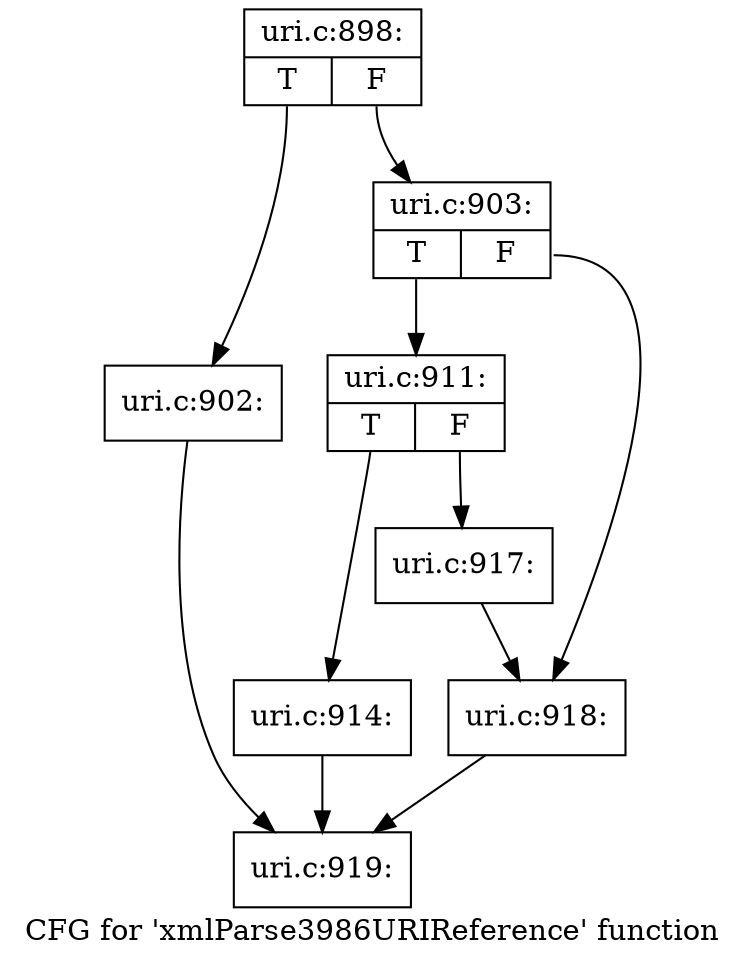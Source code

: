 digraph "CFG for 'xmlParse3986URIReference' function" {
	label="CFG for 'xmlParse3986URIReference' function";

	Node0x5561d688f020 [shape=record,label="{uri.c:898:|{<s0>T|<s1>F}}"];
	Node0x5561d688f020:s0 -> Node0x5561d688fbf0;
	Node0x5561d688f020:s1 -> Node0x5561d688fc40;
	Node0x5561d688fbf0 [shape=record,label="{uri.c:902:}"];
	Node0x5561d688fbf0 -> Node0x5561d688f070;
	Node0x5561d688fc40 [shape=record,label="{uri.c:903:|{<s0>T|<s1>F}}"];
	Node0x5561d688fc40:s0 -> Node0x5561d6890a50;
	Node0x5561d688fc40:s1 -> Node0x5561d6890c70;
	Node0x5561d6890a50 [shape=record,label="{uri.c:911:|{<s0>T|<s1>F}}"];
	Node0x5561d6890a50:s0 -> Node0x5561d6890a00;
	Node0x5561d6890a50:s1 -> Node0x5561d6891400;
	Node0x5561d6890a00 [shape=record,label="{uri.c:914:}"];
	Node0x5561d6890a00 -> Node0x5561d688f070;
	Node0x5561d6891400 [shape=record,label="{uri.c:917:}"];
	Node0x5561d6891400 -> Node0x5561d6890c70;
	Node0x5561d6890c70 [shape=record,label="{uri.c:918:}"];
	Node0x5561d6890c70 -> Node0x5561d688f070;
	Node0x5561d688f070 [shape=record,label="{uri.c:919:}"];
}
